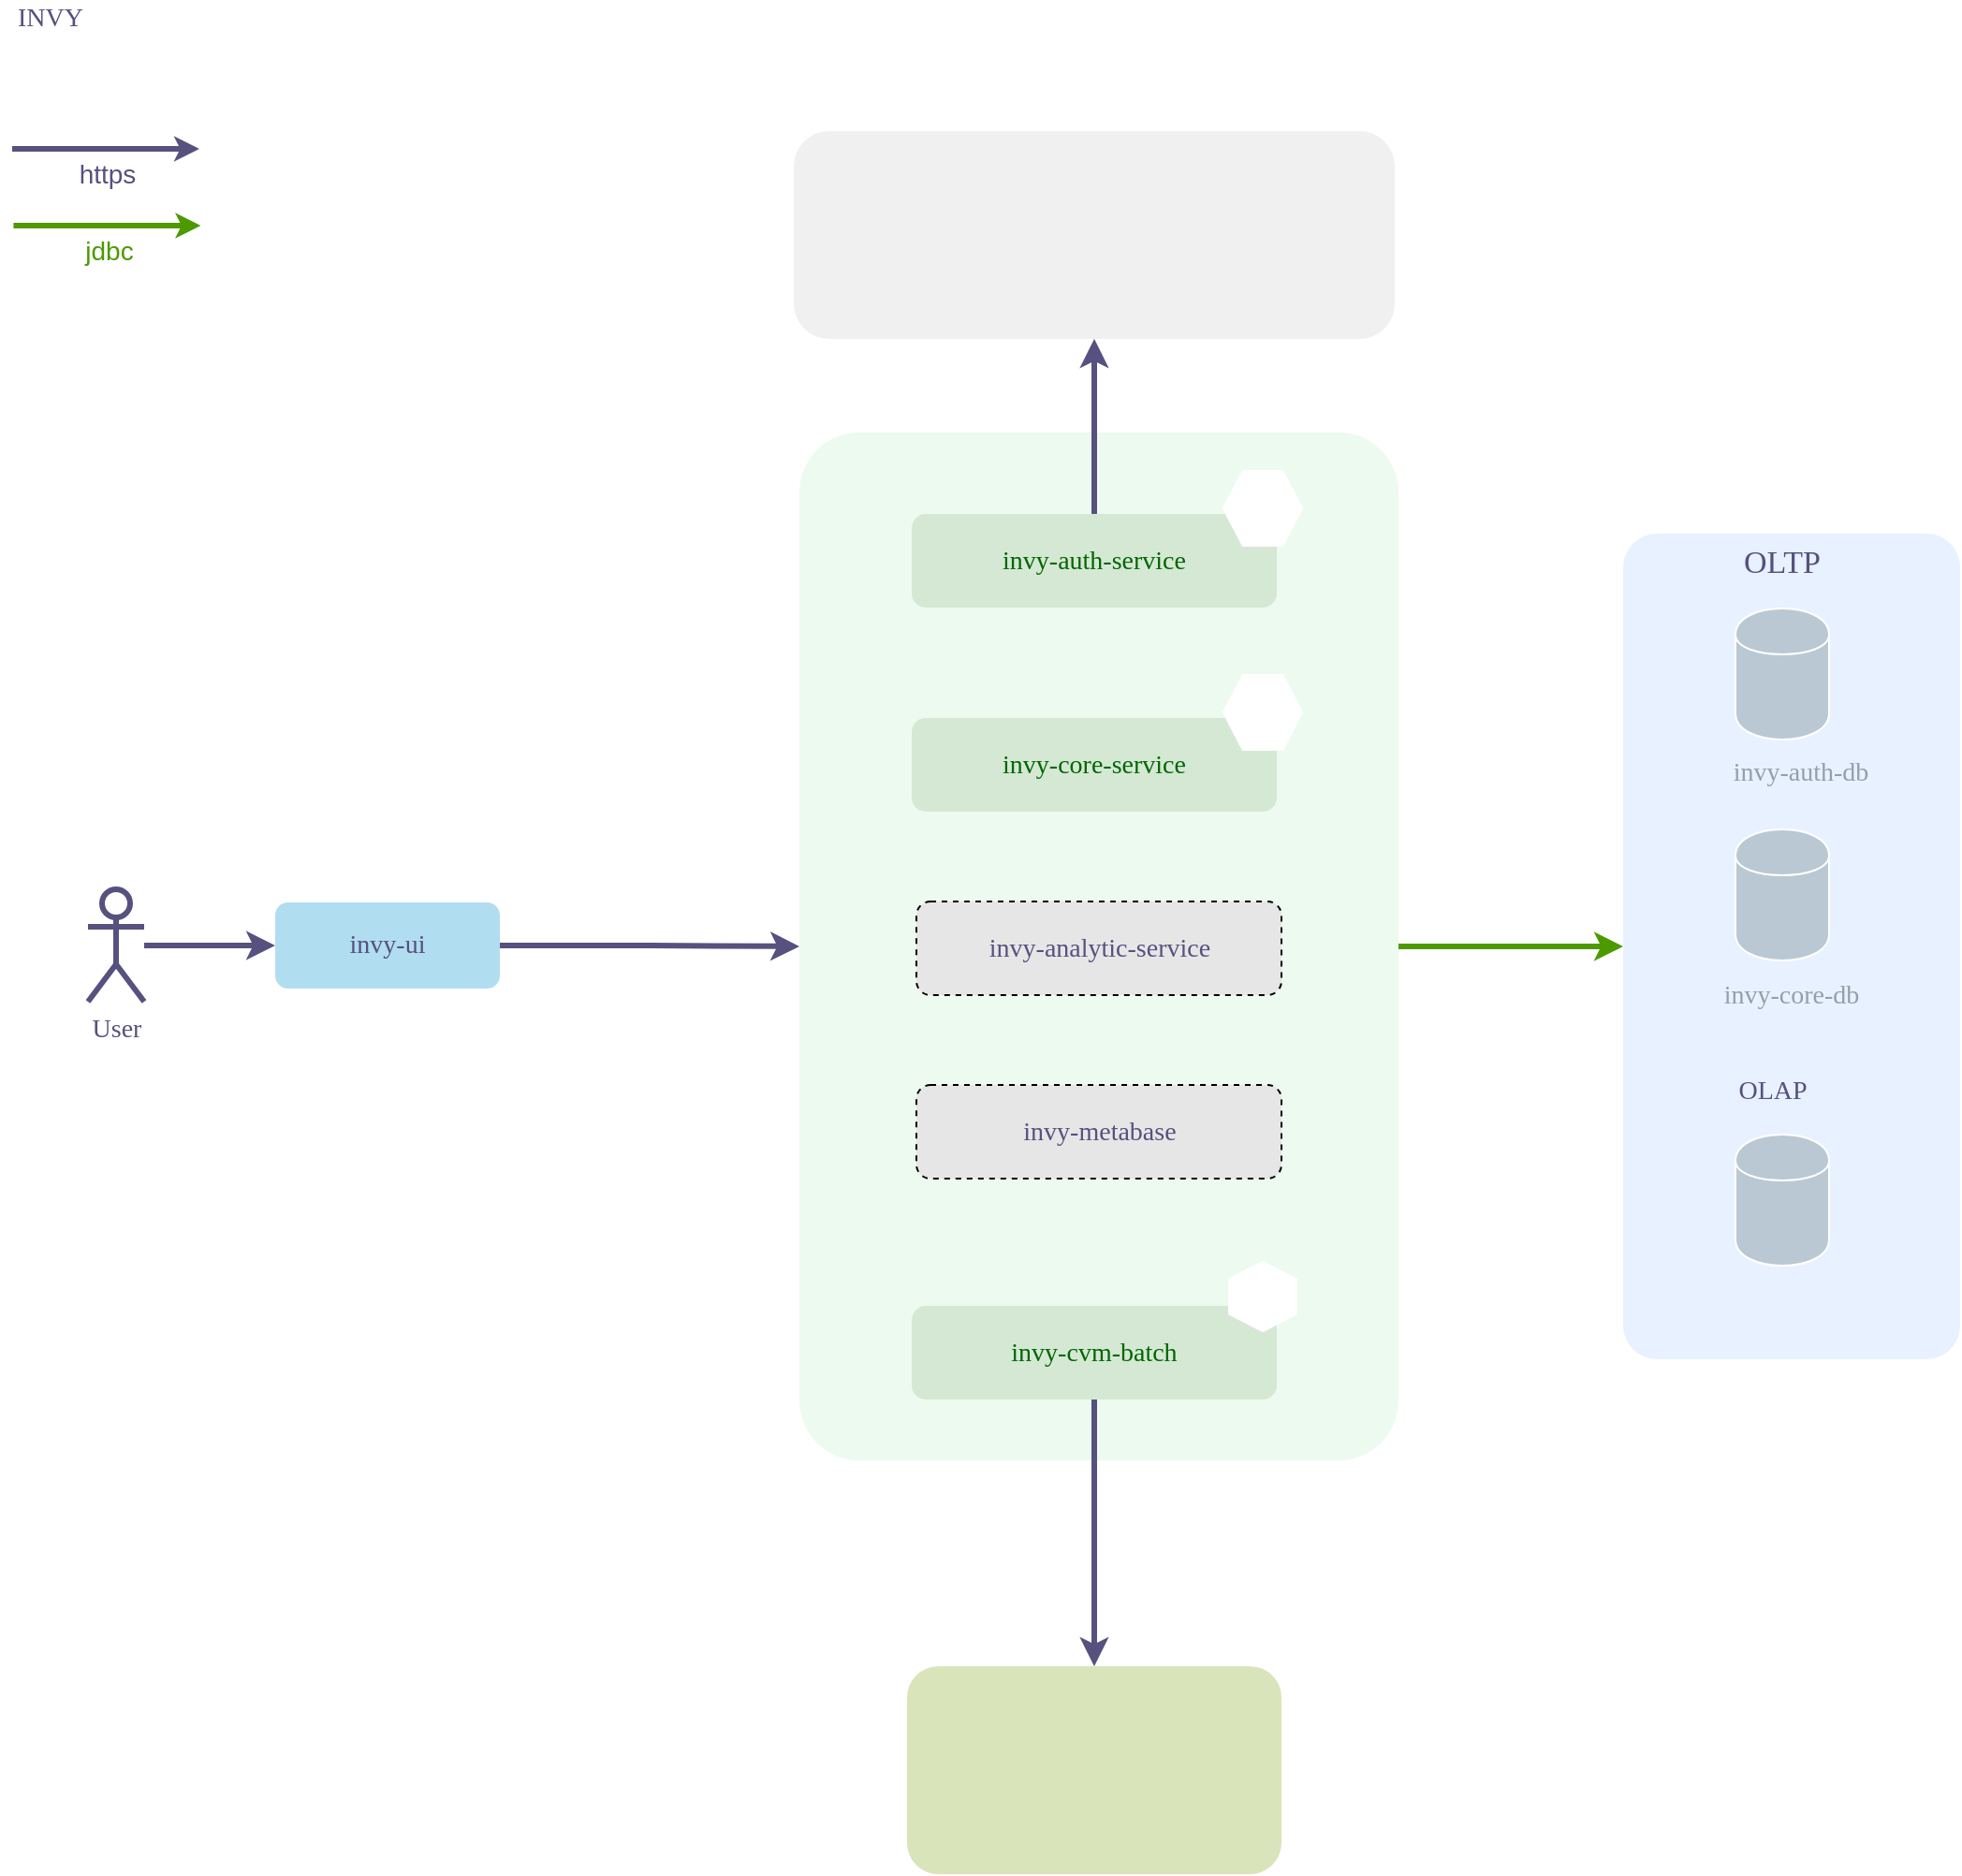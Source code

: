 <mxfile version="12.1.3" type="github" pages="1">
  <diagram id="U5muAcYlw0ag1JCLRIDb" name="Page-1">
    <mxGraphModel dx="1273" dy="1285" grid="1" gridSize="10" guides="1" tooltips="1" connect="1" arrows="1" fold="1" page="1" pageScale="1" pageWidth="850" pageHeight="1100" math="0" shadow="0">
      <root>
        <mxCell id="0"/>
        <mxCell id="1" parent="0"/>
        <mxCell id="XNiuDohxMIJDn-E_BAAG-5" value="" style="rounded=1;whiteSpace=wrap;html=1;fontSize=17;arcSize=10;fillColor=#E3EEFF;strokeColor=none;opacity=80;" parent="1" vertex="1">
          <mxGeometry x="890" y="315" width="180" height="441" as="geometry"/>
        </mxCell>
        <mxCell id="V0Xs-0CVrBQiGBR1F-wS-12" style="edgeStyle=orthogonalEdgeStyle;rounded=0;orthogonalLoop=1;jettySize=auto;html=1;endArrow=classic;endFill=1;strokeColor=#4D9900;strokeWidth=3;fontSize=14;fontColor=#56517E;" edge="1" parent="1" source="XNiuDohxMIJDn-E_BAAG-1" target="XNiuDohxMIJDn-E_BAAG-5">
          <mxGeometry relative="1" as="geometry"/>
        </mxCell>
        <mxCell id="XNiuDohxMIJDn-E_BAAG-1" value="" style="rounded=1;whiteSpace=wrap;html=1;fontSize=17;arcSize=10;fillColor=#EDFAEF;strokeColor=none;" parent="1" vertex="1">
          <mxGeometry x="450" y="261" width="320" height="549" as="geometry"/>
        </mxCell>
        <mxCell id="4SFKCHGJIZ1W-jkTVPGr-1" value="INVY" style="text;html=1;strokeColor=none;fillColor=none;align=center;verticalAlign=middle;whiteSpace=wrap;rounded=0;fontSize=14;fontFamily=Tahoma;fontColor=#56517E;" parent="1" vertex="1">
          <mxGeometry x="30" y="30" width="40" height="20" as="geometry"/>
        </mxCell>
        <mxCell id="V0Xs-0CVrBQiGBR1F-wS-11" style="edgeStyle=orthogonalEdgeStyle;rounded=0;orthogonalLoop=1;jettySize=auto;html=1;endArrow=classic;endFill=1;strokeColor=#56517E;strokeWidth=3;fontSize=14;fontColor=#56517E;" edge="1" parent="1" source="4SFKCHGJIZ1W-jkTVPGr-3" target="XNiuDohxMIJDn-E_BAAG-1">
          <mxGeometry relative="1" as="geometry"/>
        </mxCell>
        <mxCell id="4SFKCHGJIZ1W-jkTVPGr-3" value="invy-ui" style="rounded=1;whiteSpace=wrap;html=1;fontFamily=Tahoma;fontSize=14;fillColor=#b1ddf0;strokeColor=none;fontColor=#56517E;" parent="1" vertex="1">
          <mxGeometry x="170" y="512" width="120" height="46" as="geometry"/>
        </mxCell>
        <mxCell id="4SFKCHGJIZ1W-jkTVPGr-7" style="edgeStyle=orthogonalEdgeStyle;rounded=0;orthogonalLoop=1;jettySize=auto;html=1;entryX=0;entryY=0.5;entryDx=0;entryDy=0;fontFamily=Tahoma;fontSize=14;fillColor=#d0cee2;strokeColor=#56517e;strokeWidth=3;fontColor=#56517E;" parent="1" source="4SFKCHGJIZ1W-jkTVPGr-4" target="4SFKCHGJIZ1W-jkTVPGr-3" edge="1">
          <mxGeometry relative="1" as="geometry"/>
        </mxCell>
        <mxCell id="4SFKCHGJIZ1W-jkTVPGr-4" value="User" style="shape=umlActor;verticalLabelPosition=bottom;labelBackgroundColor=#ffffff;verticalAlign=top;html=1;outlineConnect=0;fontFamily=Tahoma;fontSize=14;strokeWidth=3;strokeColor=#56517E;fontColor=#56517E;" parent="1" vertex="1">
          <mxGeometry x="70" y="505" width="30" height="60" as="geometry"/>
        </mxCell>
        <mxCell id="4SFKCHGJIZ1W-jkTVPGr-10" value="invy-analytic-service" style="rounded=1;whiteSpace=wrap;html=1;fontFamily=Tahoma;fontSize=14;fontColor=#56517E;dashed=1;fillColor=#E6E6E6;" parent="1" vertex="1">
          <mxGeometry x="512.5" y="511.5" width="195" height="50" as="geometry"/>
        </mxCell>
        <mxCell id="4SFKCHGJIZ1W-jkTVPGr-18" value="invy-metabase" style="rounded=1;whiteSpace=wrap;html=1;fontFamily=Tahoma;fontSize=14;fontColor=#56517E;dashed=1;fillColor=#E6E6E6;" parent="1" vertex="1">
          <mxGeometry x="512.5" y="609.5" width="195" height="50" as="geometry"/>
        </mxCell>
        <mxCell id="7_RaW1AWdkRF37Sx4alJ-3" value="" style="shape=image;html=1;verticalAlign=top;verticalLabelPosition=bottom;labelBackgroundColor=#ffffff;imageAspect=0;aspect=fixed;image=https://cdn2.iconfinder.com/data/icons/designer-skills/128/react-128.png;fontFamily=Tahoma;fontSize=14;fontColor=#56517E;" parent="1" vertex="1">
          <mxGeometry x="250" y="480" width="52" height="52" as="geometry"/>
        </mxCell>
        <mxCell id="7_RaW1AWdkRF37Sx4alJ-11" value="OLTP" style="text;html=1;strokeColor=none;fillColor=none;align=center;verticalAlign=middle;whiteSpace=wrap;rounded=0;fontFamily=Tahoma;fontSize=17;fontColor=#56517E;" parent="1" vertex="1">
          <mxGeometry x="955" y="320.5" width="40" height="20" as="geometry"/>
        </mxCell>
        <mxCell id="7_RaW1AWdkRF37Sx4alJ-12" value="" style="group" parent="1" vertex="1" connectable="0">
          <mxGeometry x="940" y="473" width="95" height="98" as="geometry"/>
        </mxCell>
        <mxCell id="7_RaW1AWdkRF37Sx4alJ-13" value="" style="shape=cylinder;whiteSpace=wrap;html=1;boundedLbl=1;backgroundOutline=1;fontFamily=Tahoma;fontSize=14;fillColor=#bac8d3;strokeColor=#FFFFFF;" parent="7_RaW1AWdkRF37Sx4alJ-12" vertex="1">
          <mxGeometry x="10" width="50" height="70" as="geometry"/>
        </mxCell>
        <mxCell id="7_RaW1AWdkRF37Sx4alJ-14" value="" style="shape=image;html=1;verticalAlign=top;verticalLabelPosition=bottom;labelBackgroundColor=#ffffff;imageAspect=0;aspect=fixed;image=https://cdn4.iconfinder.com/data/icons/logos-brands-5/24/postgresql-128.png;strokeColor=#56517E;strokeWidth=3;fontFamily=Tahoma;fontSize=14;fontColor=#56517E;" parent="7_RaW1AWdkRF37Sx4alJ-12" vertex="1">
          <mxGeometry x="35" y="35" width="43" height="43" as="geometry"/>
        </mxCell>
        <mxCell id="XNiuDohxMIJDn-E_BAAG-3" value="&lt;span style=&quot;font-family: &amp;#34;tahoma&amp;#34; ; font-size: 14px&quot;&gt;invy-core-db&lt;/span&gt;" style="text;html=1;strokeColor=none;fillColor=none;align=center;verticalAlign=middle;whiteSpace=wrap;rounded=0;fontSize=14;fontColor=#949FA8;" parent="7_RaW1AWdkRF37Sx4alJ-12" vertex="1">
          <mxGeometry x="-15" y="78" width="110" height="20" as="geometry"/>
        </mxCell>
        <mxCell id="7_RaW1AWdkRF37Sx4alJ-16" value="OLAP" style="text;html=1;strokeColor=none;fillColor=none;align=center;verticalAlign=middle;whiteSpace=wrap;rounded=0;fontFamily=Tahoma;fontSize=14;fontColor=#56517E;" parent="1" vertex="1">
          <mxGeometry x="950" y="603" width="40" height="20" as="geometry"/>
        </mxCell>
        <mxCell id="7_RaW1AWdkRF37Sx4alJ-17" value="" style="group" parent="1" vertex="1" connectable="0">
          <mxGeometry x="940" y="636" width="80" height="97" as="geometry"/>
        </mxCell>
        <mxCell id="7_RaW1AWdkRF37Sx4alJ-18" value="" style="shape=cylinder;whiteSpace=wrap;html=1;boundedLbl=1;backgroundOutline=1;fontFamily=Tahoma;fontSize=14;fillColor=#bac8d3;strokeColor=#FFFFFF;" parent="7_RaW1AWdkRF37Sx4alJ-17" vertex="1">
          <mxGeometry x="10" width="50" height="70" as="geometry"/>
        </mxCell>
        <mxCell id="7_RaW1AWdkRF37Sx4alJ-19" value="" style="shape=image;html=1;verticalAlign=top;verticalLabelPosition=bottom;labelBackgroundColor=#ffffff;imageAspect=0;aspect=fixed;image=https://cdn4.iconfinder.com/data/icons/logos-brands-5/24/postgresql-128.png;strokeColor=#56517E;strokeWidth=3;fontFamily=Tahoma;fontSize=14;fontColor=#56517E;" parent="7_RaW1AWdkRF37Sx4alJ-17" vertex="1">
          <mxGeometry x="35" y="35" width="43" height="43" as="geometry"/>
        </mxCell>
        <mxCell id="7_RaW1AWdkRF37Sx4alJ-34" value="" style="group" parent="1" vertex="1" connectable="0">
          <mxGeometry x="510" y="383.5" width="215" height="80" as="geometry"/>
        </mxCell>
        <mxCell id="4SFKCHGJIZ1W-jkTVPGr-8" value="invy-core-service" style="rounded=1;whiteSpace=wrap;html=1;fontFamily=Tahoma;fontSize=14;fillColor=#d5e8d4;strokeColor=none;fontColor=#006600;" parent="7_RaW1AWdkRF37Sx4alJ-34" vertex="1">
          <mxGeometry y="30" width="195" height="50" as="geometry"/>
        </mxCell>
        <mxCell id="7_RaW1AWdkRF37Sx4alJ-27" value="" style="group" parent="7_RaW1AWdkRF37Sx4alJ-34" vertex="1" connectable="0">
          <mxGeometry x="160" width="55" height="55" as="geometry"/>
        </mxCell>
        <mxCell id="7_RaW1AWdkRF37Sx4alJ-28" value="" style="shape=hexagon;perimeter=hexagonPerimeter2;whiteSpace=wrap;html=1;strokeColor=#FFFFFF;strokeWidth=3;fontFamily=Tahoma;fontSize=14;fontColor=#56517E;" parent="7_RaW1AWdkRF37Sx4alJ-27" vertex="1">
          <mxGeometry x="7.5" y="8" width="40" height="38" as="geometry"/>
        </mxCell>
        <mxCell id="7_RaW1AWdkRF37Sx4alJ-29" value="" style="shape=image;imageAspect=0;aspect=fixed;verticalLabelPosition=bottom;verticalAlign=top;strokeColor=#FFFFFF;strokeWidth=3;fontFamily=Tahoma;fontSize=14;fontColor=#56517E;image=https://miro.medium.com/max/1200/1*J9d-VtiLfN9APIQgWTP9ow.png;" parent="7_RaW1AWdkRF37Sx4alJ-27" vertex="1">
          <mxGeometry width="55" height="55" as="geometry"/>
        </mxCell>
        <mxCell id="7_RaW1AWdkRF37Sx4alJ-35" value="" style="group" parent="1" vertex="1" connectable="0">
          <mxGeometry x="510" y="274.5" width="215" height="80" as="geometry"/>
        </mxCell>
        <mxCell id="4SFKCHGJIZ1W-jkTVPGr-9" value="invy-auth-service" style="rounded=1;whiteSpace=wrap;html=1;fontFamily=Tahoma;fontSize=14;fillColor=#d5e8d4;strokeColor=none;fontColor=#006600;" parent="7_RaW1AWdkRF37Sx4alJ-35" vertex="1">
          <mxGeometry y="30" width="195" height="50" as="geometry"/>
        </mxCell>
        <mxCell id="7_RaW1AWdkRF37Sx4alJ-26" value="" style="group" parent="7_RaW1AWdkRF37Sx4alJ-35" vertex="1" connectable="0">
          <mxGeometry x="160" width="55" height="55" as="geometry"/>
        </mxCell>
        <mxCell id="7_RaW1AWdkRF37Sx4alJ-25" value="" style="shape=hexagon;perimeter=hexagonPerimeter2;whiteSpace=wrap;html=1;strokeColor=#FFFFFF;strokeWidth=3;fontFamily=Tahoma;fontSize=14;fontColor=#56517E;" parent="7_RaW1AWdkRF37Sx4alJ-26" vertex="1">
          <mxGeometry x="7.5" y="8" width="40" height="38" as="geometry"/>
        </mxCell>
        <mxCell id="7_RaW1AWdkRF37Sx4alJ-23" value="" style="shape=image;imageAspect=0;aspect=fixed;verticalLabelPosition=bottom;verticalAlign=top;strokeColor=#FFFFFF;strokeWidth=3;fontFamily=Tahoma;fontSize=14;fontColor=#56517E;image=https://miro.medium.com/max/1200/1*J9d-VtiLfN9APIQgWTP9ow.png;" parent="7_RaW1AWdkRF37Sx4alJ-26" vertex="1">
          <mxGeometry width="55" height="55" as="geometry"/>
        </mxCell>
        <mxCell id="4SFKCHGJIZ1W-jkTVPGr-15" value="" style="shape=cylinder;whiteSpace=wrap;html=1;boundedLbl=1;backgroundOutline=1;fontFamily=Tahoma;fontSize=14;fillColor=#bac8d3;strokeColor=#FFFFFF;" parent="1" vertex="1">
          <mxGeometry x="950" y="355" width="50" height="70" as="geometry"/>
        </mxCell>
        <mxCell id="7_RaW1AWdkRF37Sx4alJ-6" value="" style="shape=image;html=1;verticalAlign=top;verticalLabelPosition=bottom;labelBackgroundColor=#ffffff;imageAspect=0;aspect=fixed;image=https://cdn4.iconfinder.com/data/icons/logos-brands-5/24/postgresql-128.png;strokeColor=#56517E;strokeWidth=3;fontFamily=Tahoma;fontSize=14;fontColor=#56517E;" parent="1" vertex="1">
          <mxGeometry x="975" y="390" width="43" height="43" as="geometry"/>
        </mxCell>
        <mxCell id="XNiuDohxMIJDn-E_BAAG-2" value="&lt;span style=&quot;font-family: &amp;quot;tahoma&amp;quot; ; font-size: 14px&quot;&gt;invy-auth-db&lt;/span&gt;" style="text;html=1;strokeColor=none;fillColor=none;align=center;verticalAlign=middle;whiteSpace=wrap;rounded=0;fontSize=14;fontColor=#949FA8;" parent="1" vertex="1">
          <mxGeometry x="930" y="432" width="110" height="20" as="geometry"/>
        </mxCell>
        <mxCell id="V0Xs-0CVrBQiGBR1F-wS-6" style="edgeStyle=orthogonalEdgeStyle;rounded=0;orthogonalLoop=1;jettySize=auto;html=1;fontSize=14;fontColor=#CCE5FF;strokeWidth=3;strokeColor=#56517E;" edge="1" parent="1" source="4SFKCHGJIZ1W-jkTVPGr-9" target="V0Xs-0CVrBQiGBR1F-wS-5">
          <mxGeometry relative="1" as="geometry"/>
        </mxCell>
        <mxCell id="V0Xs-0CVrBQiGBR1F-wS-7" value="" style="group" vertex="1" connectable="0" parent="1">
          <mxGeometry x="447" y="60" width="321" height="153" as="geometry"/>
        </mxCell>
        <mxCell id="V0Xs-0CVrBQiGBR1F-wS-5" value="" style="rounded=1;whiteSpace=wrap;html=1;fontSize=17;arcSize=17;fillColor=#F0F0F0;strokeColor=none;" vertex="1" parent="V0Xs-0CVrBQiGBR1F-wS-7">
          <mxGeometry y="40" width="321" height="111" as="geometry"/>
        </mxCell>
        <mxCell id="V0Xs-0CVrBQiGBR1F-wS-1" value="" style="shape=image;imageAspect=0;aspect=fixed;verticalLabelPosition=bottom;verticalAlign=top;fontSize=14;image=http://www.fortux.com/img/oauth2_logo.svg;" vertex="1" parent="V0Xs-0CVrBQiGBR1F-wS-7">
          <mxGeometry x="255" width="70" height="70" as="geometry"/>
        </mxCell>
        <mxCell id="V0Xs-0CVrBQiGBR1F-wS-3" value="" style="shape=image;imageAspect=0;aspect=fixed;verticalLabelPosition=bottom;verticalAlign=top;fontSize=14;image=https://chinaccelerator.com/wp-content/uploads/2017/01/google-logo-2015-g-icon.png;" vertex="1" parent="V0Xs-0CVrBQiGBR1F-wS-7">
          <mxGeometry x="31" y="40" width="150" height="113" as="geometry"/>
        </mxCell>
        <mxCell id="V0Xs-0CVrBQiGBR1F-wS-4" value="" style="shape=image;imageAspect=0;aspect=fixed;verticalLabelPosition=bottom;verticalAlign=top;fontSize=14;image=https://www.freepnglogos.com/uploads/official-linkedin-logo----17.png;" vertex="1" parent="V0Xs-0CVrBQiGBR1F-wS-7">
          <mxGeometry x="195" y="63" width="60" height="60" as="geometry"/>
        </mxCell>
        <mxCell id="V0Xs-0CVrBQiGBR1F-wS-9" value="" style="edgeStyle=orthogonalEdgeStyle;fontSize=12;html=1;endArrow=classic;endFill=1;rounded=0;strokeWidth=3;endSize=4;startSize=4;dashed=0;strokeColor=#56517E;" edge="1" parent="1">
          <mxGeometry width="100" relative="1" as="geometry">
            <mxPoint x="29.5" y="109.5" as="sourcePoint"/>
            <mxPoint x="129.5" y="109.5" as="targetPoint"/>
            <Array as="points">
              <mxPoint x="109.5" y="109.5"/>
              <mxPoint x="109.5" y="109.5"/>
            </Array>
          </mxGeometry>
        </mxCell>
        <mxCell id="V0Xs-0CVrBQiGBR1F-wS-10" value="https" style="text;html=1;resizable=0;points=[];align=center;verticalAlign=middle;labelBackgroundColor=#ffffff;fontSize=14;fontColor=#56517E;" vertex="1" connectable="0" parent="V0Xs-0CVrBQiGBR1F-wS-9">
          <mxGeometry x="0.6" y="9" relative="1" as="geometry">
            <mxPoint x="-29.5" y="22.5" as="offset"/>
          </mxGeometry>
        </mxCell>
        <mxCell id="V0Xs-0CVrBQiGBR1F-wS-13" value="" style="edgeStyle=orthogonalEdgeStyle;fontSize=12;html=1;endArrow=classic;endFill=1;rounded=0;strokeWidth=3;endSize=4;startSize=4;dashed=0;strokeColor=#4D9900;" edge="1" parent="1">
          <mxGeometry width="100" relative="1" as="geometry">
            <mxPoint x="30.214" y="150.5" as="sourcePoint"/>
            <mxPoint x="130.214" y="150.5" as="targetPoint"/>
            <Array as="points">
              <mxPoint x="110" y="151"/>
              <mxPoint x="110" y="151"/>
            </Array>
          </mxGeometry>
        </mxCell>
        <mxCell id="V0Xs-0CVrBQiGBR1F-wS-14" value="jdbc" style="text;html=1;resizable=0;points=[];align=center;verticalAlign=middle;labelBackgroundColor=#ffffff;fontSize=14;fontColor=#4D9900;" vertex="1" connectable="0" parent="V0Xs-0CVrBQiGBR1F-wS-13">
          <mxGeometry x="0.6" y="9" relative="1" as="geometry">
            <mxPoint x="-29.5" y="22.5" as="offset"/>
          </mxGeometry>
        </mxCell>
        <mxCell id="V0Xs-0CVrBQiGBR1F-wS-21" value="" style="group" vertex="1" connectable="0" parent="1">
          <mxGeometry x="510" y="700.5" width="209" height="77" as="geometry"/>
        </mxCell>
        <mxCell id="7_RaW1AWdkRF37Sx4alJ-31" value="invy-cvm-batch" style="rounded=1;whiteSpace=wrap;html=1;fontFamily=Tahoma;fontSize=14;fillColor=#d5e8d4;strokeColor=none;fontColor=#006600;" parent="V0Xs-0CVrBQiGBR1F-wS-21" vertex="1">
          <mxGeometry y="27" width="195" height="50" as="geometry"/>
        </mxCell>
        <mxCell id="7_RaW1AWdkRF37Sx4alJ-33" value="" style="group" parent="V0Xs-0CVrBQiGBR1F-wS-21" vertex="1" connectable="0">
          <mxGeometry x="166" width="43" height="43" as="geometry"/>
        </mxCell>
        <mxCell id="7_RaW1AWdkRF37Sx4alJ-32" value="" style="shape=hexagon;perimeter=hexagonPerimeter2;whiteSpace=wrap;html=1;strokeColor=#FFFFFF;strokeWidth=3;fontFamily=Tahoma;fontSize=14;fontColor=#56517E;rotation=90;" parent="7_RaW1AWdkRF37Sx4alJ-33" vertex="1">
          <mxGeometry x="4" y="5" width="35" height="34" as="geometry"/>
        </mxCell>
        <mxCell id="7_RaW1AWdkRF37Sx4alJ-30" value="" style="shape=image;imageAspect=0;aspect=fixed;verticalLabelPosition=bottom;verticalAlign=top;strokeColor=#FFFFFF;strokeWidth=3;fontFamily=Tahoma;fontSize=14;fontColor=#56517E;image=https://img.stackshare.io/service/9201/dbefbe0f6d93161f545994d3aff87775.png;" parent="7_RaW1AWdkRF37Sx4alJ-33" vertex="1">
          <mxGeometry width="43" height="43" as="geometry"/>
        </mxCell>
        <mxCell id="V0Xs-0CVrBQiGBR1F-wS-22" value="" style="group" vertex="1" connectable="0" parent="1">
          <mxGeometry x="517.5" y="920" width="190" height="111" as="geometry"/>
        </mxCell>
        <mxCell id="V0Xs-0CVrBQiGBR1F-wS-18" value="" style="rounded=1;whiteSpace=wrap;html=1;fillColor=#D0DEAB;fontSize=14;strokeColor=none;fontColor=#ffffff;opacity=80;" vertex="1" parent="V0Xs-0CVrBQiGBR1F-wS-22">
          <mxGeometry x="-10" width="200" height="111" as="geometry"/>
        </mxCell>
        <mxCell id="V0Xs-0CVrBQiGBR1F-wS-17" value="" style="shape=image;imageAspect=0;aspect=fixed;verticalLabelPosition=bottom;verticalAlign=top;fillColor=#F0F0F0;fontSize=14;fontColor=#4D9900;image=http://www.cvm.gov.br/export/sites/cvm/galeria/imagem/logo_cvm.png;" vertex="1" parent="V0Xs-0CVrBQiGBR1F-wS-22">
          <mxGeometry x="17" y="15.5" width="151" height="80" as="geometry"/>
        </mxCell>
        <mxCell id="V0Xs-0CVrBQiGBR1F-wS-23" style="edgeStyle=orthogonalEdgeStyle;rounded=0;orthogonalLoop=1;jettySize=auto;html=1;endArrow=classic;endFill=1;strokeColor=#56517E;strokeWidth=3;fontSize=14;fontColor=#4D9900;" edge="1" parent="1" source="7_RaW1AWdkRF37Sx4alJ-31" target="V0Xs-0CVrBQiGBR1F-wS-18">
          <mxGeometry relative="1" as="geometry"/>
        </mxCell>
      </root>
    </mxGraphModel>
  </diagram>
</mxfile>
